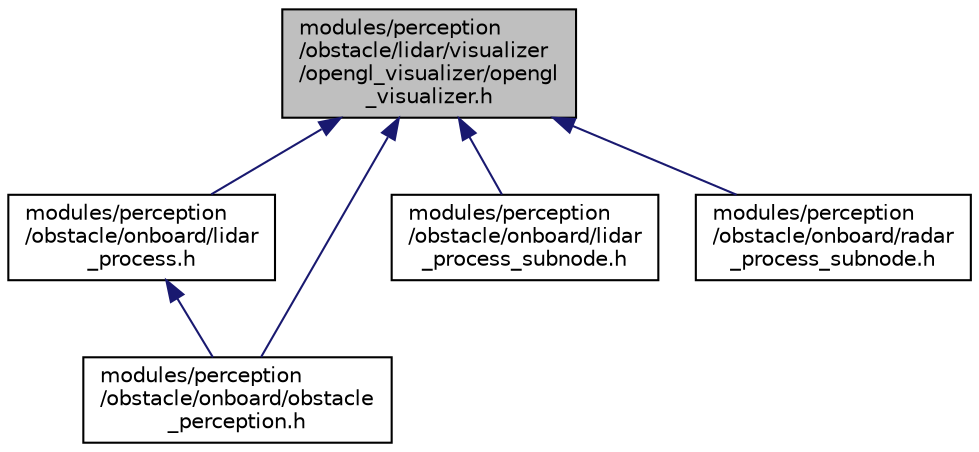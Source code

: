 digraph "modules/perception/obstacle/lidar/visualizer/opengl_visualizer/opengl_visualizer.h"
{
  edge [fontname="Helvetica",fontsize="10",labelfontname="Helvetica",labelfontsize="10"];
  node [fontname="Helvetica",fontsize="10",shape=record];
  Node34 [label="modules/perception\l/obstacle/lidar/visualizer\l/opengl_visualizer/opengl\l_visualizer.h",height=0.2,width=0.4,color="black", fillcolor="grey75", style="filled", fontcolor="black"];
  Node34 -> Node35 [dir="back",color="midnightblue",fontsize="10",style="solid",fontname="Helvetica"];
  Node35 [label="modules/perception\l/obstacle/onboard/lidar\l_process.h",height=0.2,width=0.4,color="black", fillcolor="white", style="filled",URL="$lidar__process_8h.html"];
  Node35 -> Node36 [dir="back",color="midnightblue",fontsize="10",style="solid",fontname="Helvetica"];
  Node36 [label="modules/perception\l/obstacle/onboard/obstacle\l_perception.h",height=0.2,width=0.4,color="black", fillcolor="white", style="filled",URL="$obstacle__perception_8h.html"];
  Node34 -> Node37 [dir="back",color="midnightblue",fontsize="10",style="solid",fontname="Helvetica"];
  Node37 [label="modules/perception\l/obstacle/onboard/lidar\l_process_subnode.h",height=0.2,width=0.4,color="black", fillcolor="white", style="filled",URL="$lidar__process__subnode_8h.html"];
  Node34 -> Node36 [dir="back",color="midnightblue",fontsize="10",style="solid",fontname="Helvetica"];
  Node34 -> Node38 [dir="back",color="midnightblue",fontsize="10",style="solid",fontname="Helvetica"];
  Node38 [label="modules/perception\l/obstacle/onboard/radar\l_process_subnode.h",height=0.2,width=0.4,color="black", fillcolor="white", style="filled",URL="$radar__process__subnode_8h.html"];
}
